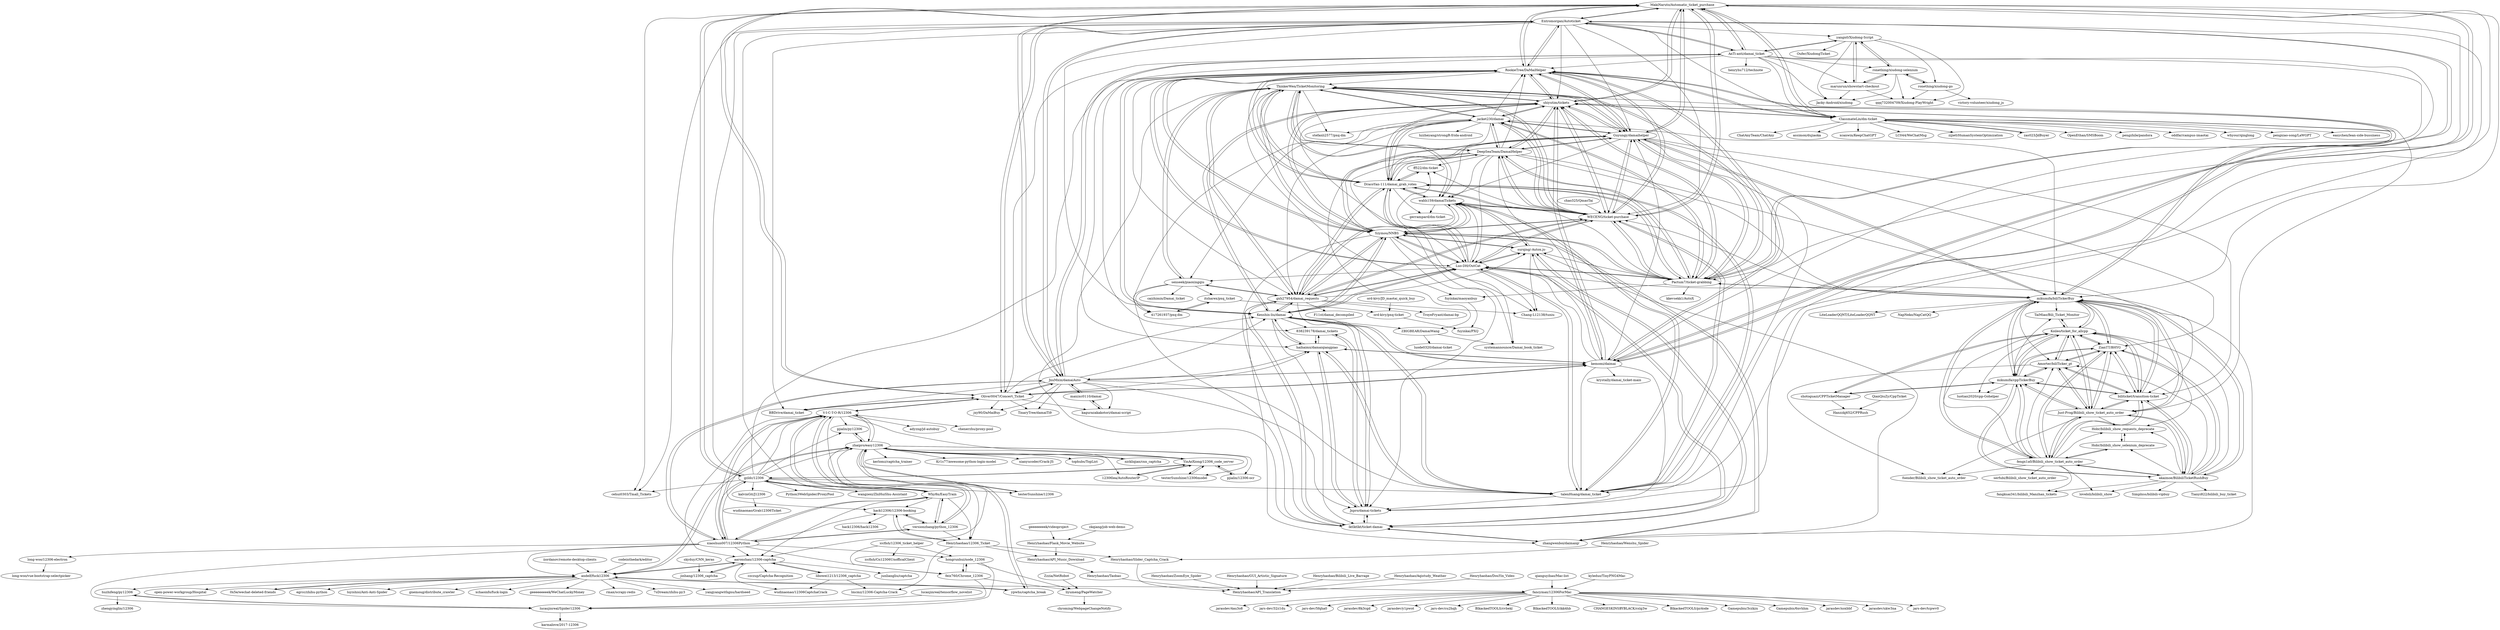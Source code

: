 digraph G {
"MakiNaruto/Automatic_ticket_purchase" -> "Entromorgan/Autoticket"
"MakiNaruto/Automatic_ticket_purchase" -> "shiyutim/tickets"
"MakiNaruto/Automatic_ticket_purchase" -> "RookieTree/DaMaiHelper"
"MakiNaruto/Automatic_ticket_purchase" -> "ClassmateLin/dm-ticket"
"MakiNaruto/Automatic_ticket_purchase" -> "Guyungy/damaihelper"
"MakiNaruto/Automatic_ticket_purchase" -> "WECENG/ticket-purchase"
"MakiNaruto/Automatic_ticket_purchase" -> "kemomi/daimai"
"MakiNaruto/Automatic_ticket_purchase" -> "Oliver0047/Concert_Ticket"
"MakiNaruto/Automatic_ticket_purchase" -> "JnuMxin/damaiAuto"
"MakiNaruto/Automatic_ticket_purchase" -> "AnTi-anti/damai_ticket"
"MakiNaruto/Automatic_ticket_purchase" -> "cehui0303/Tmall_Tickets" ["e"=1]
"MakiNaruto/Automatic_ticket_purchase" -> "Pactum7/ticket-grabbing"
"MakiNaruto/Automatic_ticket_purchase" -> "talenHuang/damai_ticket"
"MakiNaruto/Automatic_ticket_purchase" -> "gzldc/12306"
"MakiNaruto/Automatic_ticket_purchase" -> "mikumifa/biliTickerBuy"
"pjialin/py12306" -> "zhaipro/easy12306" ["e"=1]
"V-I-C-T-O-R/12306" -> "versionzhang/python_12306"
"V-I-C-T-O-R/12306" -> "xiaoshun007/12306Python"
"V-I-C-T-O-R/12306" -> "Why8n/EasyTrain"
"V-I-C-T-O-R/12306" -> "Henryhaohao/12306_Ticket"
"V-I-C-T-O-R/12306" -> "zhaipro/easy12306"
"V-I-C-T-O-R/12306" -> "aaronshan/12306-captcha"
"V-I-C-T-O-R/12306" -> "hack12306/12306-booking"
"V-I-C-T-O-R/12306" -> "Oliver0047/Concert_Ticket"
"V-I-C-T-O-R/12306" -> "YinAoXiong/12306_code_server"
"V-I-C-T-O-R/12306" -> "pjialin/py12306" ["e"=1]
"V-I-C-T-O-R/12306" -> "adyzng/jd-autobuy" ["e"=1]
"V-I-C-T-O-R/12306" -> "chenerzhu/proxy-pool" ["e"=1]
"Oliver0047/Concert_Ticket" -> "JnuMxin/damaiAuto"
"Oliver0047/Concert_Ticket" -> "Entromorgan/Autoticket"
"Oliver0047/Concert_Ticket" -> "BBDrive/damai_ticket"
"Oliver0047/Concert_Ticket" -> "kemomi/daimai"
"Oliver0047/Concert_Ticket" -> "jxy90/DaMaiBuy"
"Oliver0047/Concert_Ticket" -> "haihaimx/damaiqiangpiao"
"Oliver0047/Concert_Ticket" -> "MakiNaruto/Automatic_ticket_purchase"
"Oliver0047/Concert_Ticket" -> "kagurazakakotori/damai-script"
"Oliver0047/Concert_Ticket" -> "TinaryTree/damaiTi9"
"Oliver0047/Concert_Ticket" -> "V-I-C-T-O-R/12306"
"Oliver0047/Concert_Ticket" -> "Kenshin-liu/damai"
"zkqiang/job-web-demo" -> "Henryhaohao/Flask_Movie_Website" ["e"=1]
"Henryhaohao/Flask_Movie_Website" -> "Henryhaohao/API_Music_Download"
"nickliqian/cnn_captcha" -> "zhaipro/easy12306" ["e"=1]
"geeeeeeeek/videoproject" -> "Henryhaohao/Flask_Movie_Website" ["e"=1]
"iccfish/12306_ticket_helper" -> "iccfish/Cn12306UnofficalClient" ["e"=1]
"iccfish/12306_ticket_helper" -> "feix760/Chrome_12306"
"iccfish/12306_ticket_helper" -> "hongrunhui/node_12306"
"Henryhaohao/Wenshu_Spider" -> "Henryhaohao/Slider_Captcha_Crack" ["e"=1]
"Why8n/EasyTrain" -> "gzldc/12306"
"Why8n/EasyTrain" -> "xiaoshun007/12306Python"
"Why8n/EasyTrain" -> "V-I-C-T-O-R/12306"
"Why8n/EasyTrain" -> "versionzhang/python_12306"
"Why8n/EasyTrain" -> "hack12306/12306-booking"
"Why8n/EasyTrain" -> "aaronshan/12306-captcha"
"Why8n/EasyTrain" -> "Entromorgan/Autoticket"
"Why8n/EasyTrain" -> "zhaipro/easy12306"
"Why8n/EasyTrain" -> "Henryhaohao/12306_Ticket"
"xiaoshun007/12306Python" -> "versionzhang/python_12306"
"xiaoshun007/12306Python" -> "V-I-C-T-O-R/12306"
"xiaoshun007/12306Python" -> "feix760/Chrome_12306"
"xiaoshun007/12306Python" -> "Why8n/EasyTrain"
"xiaoshun007/12306Python" -> "hongrunhui/node_12306"
"xiaoshun007/12306Python" -> "aaronshan/12306-captcha"
"xiaoshun007/12306Python" -> "andelf/fuck12306"
"xiaoshun007/12306Python" -> "hack12306/12306-booking"
"xiaoshun007/12306Python" -> "JnuMxin/damaiAuto"
"xiaoshun007/12306Python" -> "gzldc/12306"
"xiaoshun007/12306Python" -> "lucasjinreal/Spider12306"
"xiaoshun007/12306Python" -> "long-woo/12306-electron"
"JnuMxin/damaiAuto" -> "Oliver0047/Concert_Ticket"
"JnuMxin/damaiAuto" -> "maxzxc0110/damai"
"JnuMxin/damaiAuto" -> "kagurazakakotori/damai-script"
"JnuMxin/damaiAuto" -> "TinaryTree/damaiTi9"
"JnuMxin/damaiAuto" -> "Entromorgan/Autoticket"
"JnuMxin/damaiAuto" -> "jxy90/DaMaiBuy"
"JnuMxin/damaiAuto" -> "kemomi/daimai"
"JnuMxin/damaiAuto" -> "AnTi-anti/damai_ticket"
"JnuMxin/damaiAuto" -> "BBDrive/damai_ticket"
"JnuMxin/damaiAuto" -> "haihaimx/damaiqiangpiao"
"JnuMxin/damaiAuto" -> "talenHuang/damai_ticket"
"JnuMxin/damaiAuto" -> "MakiNaruto/Automatic_ticket_purchase"
"JnuMxin/damaiAuto" -> "Jxpro/damai-tickets"
"JnuMxin/damaiAuto" -> "Kenshin-liu/damai"
"JnuMxin/damaiAuto" -> "xiaoshun007/12306Python"
"hack12306/12306-booking" -> "versionzhang/python_12306"
"hack12306/12306-booking" -> "hack12306/hack12306"
"hack12306/12306-booking" -> "Henryhaohao/12306_Ticket"
"aaronshan/12306-captcha" -> "libowei1213/12306_captcha"
"aaronshan/12306-captcha" -> "jinhang/12306_captcha"
"aaronshan/12306-captcha" -> "junliangliu/captcha" ["e"=1]
"aaronshan/12306-captcha" -> "czczup/Captcha-Recognition"
"aaronshan/12306-captcha" -> "wudinaonao/12306CaptchaCrack"
"aaronshan/12306-captcha" -> "andelf/fuck12306"
"libowei1213/12306_captcha" -> "aaronshan/12306-captcha"
"libowei1213/12306_captcha" -> "wudinaonao/12306CaptchaCrack"
"libowei1213/12306_captcha" -> "lmcmz/12306-Captcha-Crack"
"Henryhaohao/12306_Ticket" -> "Henryhaohao/API_Music_Download"
"Henryhaohao/12306_Ticket" -> "Henryhaohao/Slider_Captcha_Crack"
"Henryhaohao/12306_Ticket" -> "hack12306/12306-booking"
"Henryhaohao/12306_Ticket" -> "lmcmz/12306-Captcha-Crack"
"Zzzia/NetRobot" -> "liyumeng/PageWatcher"
"maxzxc0110/damai" -> "kagurazakakotori/damai-script"
"maxzxc0110/damai" -> "JnuMxin/damaiAuto"
"12306lea/AutoRouterIP" -> "YinAoXiong/12306_code_server"
"Henryhaohao/Taobao" -> "Henryhaohao/API_Translation"
"feix760/Chrome_12306" -> "hongrunhui/node_12306"
"feix760/Chrome_12306" -> "liyumeng/PageWatcher"
"feix760/Chrome_12306" -> "lucasjinreal/Spider12306"
"versionzhang/python_12306" -> "hack12306/12306-booking"
"versionzhang/python_12306" -> "xiaoshun007/12306Python"
"versionzhang/python_12306" -> "V-I-C-T-O-R/12306"
"versionzhang/python_12306" -> "Henryhaohao/12306_Ticket"
"versionzhang/python_12306" -> "Why8n/EasyTrain"
"huzhifeng/py12306" -> "zhengyinglin/12306"
"huzhifeng/py12306" -> "lucasjinreal/Spider12306"
"long-woo/12306-electron" -> "long-woo/vue-bootstrap-selectpicker"
"kagurazakakotori/damai-script" -> "maxzxc0110/damai"
"Henryhaohao/API_Music_Download" -> "Henryhaohao/Taobao"
"Henryhaohao/ZoomEye_Spider" -> "Henryhaohao/API_Translation"
"Henryhaohao/GUI_Artistic_Signature" -> "Henryhaohao/API_Translation"
"Henryhaohao/Slider_Captcha_Crack" -> "Henryhaohao/API_Translation"
"Henryhaohao/Bilibili_Live_Barrage" -> "Henryhaohao/API_Translation"
"Henryhaohao/Aqistudy_Weather" -> "Henryhaohao/API_Translation"
"Henryhaohao/DouYin_Video" -> "Henryhaohao/API_Translation"
"Kenshin-liu/damai" -> "talenHuang/damai_ticket"
"Kenshin-liu/damai" -> "gxh27954/damai_requests"
"Kenshin-liu/damai" -> "haihaimx/damaiqiangpiao"
"Kenshin-liu/damai" -> "Luo-DH/OutCat"
"Kenshin-liu/damai" -> "Szymou/NNBS"
"Kenshin-liu/damai" -> "ZBIGBEAR/DamaiWang"
"Kenshin-liu/damai" -> "RookieTree/DaMaiHelper"
"Kenshin-liu/damai" -> "lktlktlkt/ticket-damai"
"Kenshin-liu/damai" -> "Jxpro/damai-tickets"
"Kenshin-liu/damai" -> "838239178/damai_tickets"
"Kenshin-liu/damai" -> "shiyutim/tickets"
"Kenshin-liu/damai" -> "kemomi/daimai"
"Entromorgan/Autoticket" -> "Oliver0047/Concert_Ticket"
"Entromorgan/Autoticket" -> "MakiNaruto/Automatic_ticket_purchase"
"Entromorgan/Autoticket" -> "JnuMxin/damaiAuto"
"Entromorgan/Autoticket" -> "BBDrive/damai_ticket"
"Entromorgan/Autoticket" -> "AnTi-anti/damai_ticket"
"Entromorgan/Autoticket" -> "RookieTree/DaMaiHelper"
"Entromorgan/Autoticket" -> "kemomi/daimai"
"Entromorgan/Autoticket" -> "shiyutim/tickets"
"Entromorgan/Autoticket" -> "yangn0/Xiudong-Script"
"Entromorgan/Autoticket" -> "Kenshin-liu/damai"
"Entromorgan/Autoticket" -> "cehui0303/Tmall_Tickets" ["e"=1]
"Entromorgan/Autoticket" -> "talenHuang/damai_ticket"
"Entromorgan/Autoticket" -> "ClassmateLin/dm-ticket"
"Entromorgan/Autoticket" -> "WECENG/ticket-purchase"
"Entromorgan/Autoticket" -> "Guyungy/damaihelper"
"kalvinGit/J12306" -> "wudinaonao/Grab12306Ticket"
"testerSunshine/12306model" -> "YinAoXiong/12306_code_server"
"YinAoXiong/12306_code_server" -> "zhaipro/easy12306"
"YinAoXiong/12306_code_server" -> "pjialin/12306-ocr"
"YinAoXiong/12306_code_server" -> "testerSunshine/12306model"
"YinAoXiong/12306_code_server" -> "12306lea/AutoRouterIP"
"YinAoXiong/12306_code_server" -> "gzldc/12306"
"pjialin/12306-ocr" -> "YinAoXiong/12306_code_server"
"BBDrive/damai_ticket" -> "Oliver0047/Concert_Ticket"
"gzldc/12306" -> "Why8n/EasyTrain"
"gzldc/12306" -> "YinAoXiong/12306_code_server"
"gzldc/12306" -> "MakiNaruto/Automatic_ticket_purchase"
"gzldc/12306" -> "cehui0303/Tmall_Tickets" ["e"=1]
"gzldc/12306" -> "zhaipro/easy12306"
"gzldc/12306" -> "xiaoshun007/12306Python"
"gzldc/12306" -> "kalvinGit/J12306"
"gzldc/12306" -> "Python3WebSpider/ProxyPool" ["e"=1]
"gzldc/12306" -> "Entromorgan/Autoticket"
"gzldc/12306" -> "pjialin/py12306" ["e"=1]
"gzldc/12306" -> "testerSunshine/12306" ["e"=1]
"gzldc/12306" -> "V-I-C-T-O-R/12306"
"gzldc/12306" -> "talenHuang/damai_ticket"
"gzldc/12306" -> "wangzexi/ZhiHuiShu-Assistant" ["e"=1]
"gzldc/12306" -> "RookieTree/DaMaiHelper"
"iiordanov/remote-desktop-clients" -> "andelf/fuck12306" ["e"=1]
"zhaipro/easy12306" -> "YinAoXiong/12306_code_server"
"zhaipro/easy12306" -> "pjialin/py12306" ["e"=1]
"zhaipro/easy12306" -> "testerSunshine/12306" ["e"=1]
"zhaipro/easy12306" -> "nickliqian/cnn_captcha" ["e"=1]
"zhaipro/easy12306" -> "pjialin/12306-ocr"
"zhaipro/easy12306" -> "andelf/fuck12306"
"zhaipro/easy12306" -> "ypwhs/captcha_break" ["e"=1]
"zhaipro/easy12306" -> "kerlomz/captcha_trainer" ["e"=1]
"zhaipro/easy12306" -> "12306lea/AutoRouterIP"
"zhaipro/easy12306" -> "testerSunshine/12306model"
"zhaipro/easy12306" -> "aaronshan/12306-captcha"
"zhaipro/easy12306" -> "V-I-C-T-O-R/12306"
"zhaipro/easy12306" -> "Kr1s77/awesome-python-login-model" ["e"=1]
"zhaipro/easy12306" -> "xianyucoder/Crack-JS" ["e"=1]
"zhaipro/easy12306" -> "tophubs/TopList" ["e"=1]
"andelf/fuck12306" -> "0x5e/wechat-deleted-friends" ["e"=1]
"andelf/fuck12306" -> "aaronshan/12306-captcha"
"andelf/fuck12306" -> "ypwhs/captcha_break" ["e"=1]
"andelf/fuck12306" -> "zhaipro/easy12306"
"andelf/fuck12306" -> "egrcc/zhihu-python" ["e"=1]
"andelf/fuck12306" -> "luyishisi/Anti-Anti-Spider" ["e"=1]
"andelf/fuck12306" -> "gnemoug/distribute_crawler" ["e"=1]
"andelf/fuck12306" -> "xchaoinfo/fuck-login" ["e"=1]
"andelf/fuck12306" -> "geeeeeeeeek/WeChatLuckyMoney" ["e"=1]
"andelf/fuck12306" -> "huzhifeng/py12306"
"andelf/fuck12306" -> "rmax/scrapy-redis" ["e"=1]
"andelf/fuck12306" -> "7sDream/zhihu-py3" ["e"=1]
"andelf/fuck12306" -> "fancymax/12306ForMac"
"andelf/fuck12306" -> "yangyangwithgnu/hardseed" ["e"=1]
"andelf/fuck12306" -> "open-power-workgroup/Hospital" ["e"=1]
"AnTi-anti/damai_ticket" -> "marunrun/showstart-checkout"
"AnTi-anti/damai_ticket" -> "yangn0/Xiudong-Script"
"AnTi-anti/damai_ticket" -> "Entromorgan/Autoticket"
"AnTi-anti/damai_ticket" -> "Jxpro/damai-tickets"
"AnTi-anti/damai_ticket" -> "JnuMxin/damaiAuto"
"AnTi-anti/damai_ticket" -> "MakiNaruto/Automatic_ticket_purchase"
"AnTi-anti/damai_ticket" -> "ronething/xiudong-selenium"
"AnTi-anti/damai_ticket" -> "Oliver0047/Concert_Ticket"
"AnTi-anti/damai_ticket" -> "kemomi/daimai"
"AnTi-anti/damai_ticket" -> "ClassmateLin/dm-ticket"
"AnTi-anti/damai_ticket" -> "henryhu712/technote" ["e"=1]
"AnTi-anti/damai_ticket" -> "838239178/damai_tickets"
"AnTi-anti/damai_ticket" -> "Jacky-Android/xiudong"
"AnTi-anti/damai_ticket" -> "RookieTree/DaMaiHelper"
"yangn0/Xiudong-Script" -> "ronething/xiudong-selenium"
"yangn0/Xiudong-Script" -> "marunrun/showstart-checkout"
"yangn0/Xiudong-Script" -> "AnTi-anti/damai_ticket"
"yangn0/Xiudong-Script" -> "Jacky-Android/xiudong"
"yangn0/Xiudong-Script" -> "ronething/xiudong-go"
"yangn0/Xiudong-Script" -> "qqq732004709/Xiudong-PlayWright"
"yangn0/Xiudong-Script" -> "Oufer/XiudongTicket"
"talenHuang/damai_ticket" -> "Kenshin-liu/damai"
"talenHuang/damai_ticket" -> "haihaimx/damaiqiangpiao"
"talenHuang/damai_ticket" -> "wahh159/damaiTickets"
"talenHuang/damai_ticket" -> "Luo-DH/OutCat"
"talenHuang/damai_ticket" -> "WECENG/ticket-purchase"
"talenHuang/damai_ticket" -> "DracoYan-111/damai_grab_votes"
"talenHuang/damai_ticket" -> "Jxpro/damai-tickets"
"marunrun/showstart-checkout" -> "ronething/xiudong-selenium"
"marunrun/showstart-checkout" -> "yangn0/Xiudong-Script"
"marunrun/showstart-checkout" -> "Jacky-Android/xiudong"
"marunrun/showstart-checkout" -> "qqq732004709/Xiudong-PlayWright"
"0x5e/wechat-deleted-friends" -> "andelf/fuck12306" ["e"=1]
"codeinthedark/editor" -> "andelf/fuck12306" ["e"=1]
"jinhang/12306_captcha" -> "aaronshan/12306-captcha"
"ronething/xiudong-selenium" -> "ronething/xiudong-go"
"ronething/xiudong-selenium" -> "yangn0/Xiudong-Script"
"ronething/xiudong-selenium" -> "marunrun/showstart-checkout"
"ronething/xiudong-selenium" -> "qqq732004709/Xiudong-PlayWright"
"ronething/xiudong-selenium" -> "Jacky-Android/xiudong"
"zas023/JdBuyer" -> "ClassmateLin/dm-ticket" ["e"=1]
"fancymax/12306ForMac" -> "jarasdev/xoxbbf"
"fancymax/12306ForMac" -> "jarasdev/ukw3na"
"fancymax/12306ForMac" -> "jars-dev/tcpwv0"
"fancymax/12306ForMac" -> "jarasdev/4au3o8"
"fancymax/12306ForMac" -> "jars-dev/32z1du"
"fancymax/12306ForMac" -> "jars-dev/5fqha0"
"fancymax/12306ForMac" -> "jarasdev/8k3cgd"
"fancymax/12306ForMac" -> "jarasdev/y1pwot"
"fancymax/12306ForMac" -> "jars-dev/cu2hqh"
"fancymax/12306ForMac" -> "BlkackedTOOLS/cvbekl"
"fancymax/12306ForMac" -> "BlkackedTOOLS/ikk4hb"
"fancymax/12306ForMac" -> "CHANGESKINSBYBLACK/cslg3w"
"fancymax/12306ForMac" -> "BlkackedTOOLS/pz4ode"
"fancymax/12306ForMac" -> "Gamepubis/3czkzx"
"fancymax/12306ForMac" -> "Gamepubis/6nvhhm"
"liyumeng/PageWatcher" -> "chroming/WebpageChangeNotify" ["e"=1]
"Jxpro/damai-tickets" -> "haihaimx/damaiqiangpiao"
"Jxpro/damai-tickets" -> "lktlktlkt/ticket-damai"
"Jxpro/damai-tickets" -> "838239178/damai_tickets"
"ronething/xiudong-go" -> "ronething/xiudong-selenium"
"ronething/xiudong-go" -> "qqq732004709/Xiudong-PlayWright"
"ronething/xiudong-go" -> "victory-volunteer/xiudong_js"
"ClassmateLin/dm-ticket" -> "shiyutim/tickets"
"ClassmateLin/dm-ticket" -> "MakiNaruto/Automatic_ticket_purchase"
"ClassmateLin/dm-ticket" -> "RookieTree/DaMaiHelper"
"ClassmateLin/dm-ticket" -> "OpenEthan/SMSBoom" ["e"=1]
"ClassmateLin/dm-ticket" -> "zas023/JdBuyer" ["e"=1]
"ClassmateLin/dm-ticket" -> "pengzhile/pandora" ["e"=1]
"ClassmateLin/dm-ticket" -> "oddfar/campus-imaotai" ["e"=1]
"ClassmateLin/dm-ticket" -> "whyour/qinglong" ["e"=1]
"ClassmateLin/dm-ticket" -> "pengxiao-song/LaWGPT" ["e"=1]
"ClassmateLin/dm-ticket" -> "easychen/lean-side-bussiness" ["e"=1]
"ClassmateLin/dm-ticket" -> "ChatAnyTeam/ChatAny" ["e"=1]
"ClassmateLin/dm-ticket" -> "assimon/dujiaoka" ["e"=1]
"ClassmateLin/dm-ticket" -> "xcanwin/KeepChatGPT" ["e"=1]
"ClassmateLin/dm-ticket" -> "LC044/WeChatMsg" ["e"=1]
"ClassmateLin/dm-ticket" -> "zijie0/HumanSystemOptimization" ["e"=1]
"mikumifa/biliTickerBuy" -> "ZianTT/BHYG"
"mikumifa/biliTickerBuy" -> "mikumifa/cppTickerBuy"
"mikumifa/biliTickerBuy" -> "biliticket/transition-ticket"
"mikumifa/biliTickerBuy" -> "akaimoe/BilibiliTicketRushBuy"
"mikumifa/biliTickerBuy" -> "Koileo/ticket_for_allcpp"
"mikumifa/biliTickerBuy" -> "fengx1a0/Bilibili_show_ticket_auto_order"
"mikumifa/biliTickerBuy" -> "Just-Prog/Bilibili_show_ticket_auto_order"
"mikumifa/biliTickerBuy" -> "Amorter/biliTicker_gt"
"mikumifa/biliTickerBuy" -> "Guyungy/damaihelper"
"mikumifa/biliTickerBuy" -> "Pactum7/ticket-grabbing"
"mikumifa/biliTickerBuy" -> "shiyutim/tickets"
"mikumifa/biliTickerBuy" -> "WECENG/ticket-purchase"
"mikumifa/biliTickerBuy" -> "LiteLoaderQQNT/LiteLoaderQQNT" ["e"=1]
"mikumifa/biliTickerBuy" -> "TaiMiao/Bili_Ticket_Monitor"
"mikumifa/biliTickerBuy" -> "NapNeko/NapCatQQ" ["e"=1]
"shiyutim/tickets" -> "RookieTree/DaMaiHelper"
"shiyutim/tickets" -> "Guyungy/damaihelper"
"shiyutim/tickets" -> "MakiNaruto/Automatic_ticket_purchase"
"shiyutim/tickets" -> "Pactum7/ticket-grabbing"
"shiyutim/tickets" -> "ClassmateLin/dm-ticket"
"shiyutim/tickets" -> "WECENG/ticket-purchase"
"shiyutim/tickets" -> "DeepSeaTeam/DamaiHelper"
"shiyutim/tickets" -> "ThinkerWen/TicketMonitoring"
"shiyutim/tickets" -> "kemomi/daimai"
"shiyutim/tickets" -> "jacket230/damai"
"shiyutim/tickets" -> "Kenshin-liu/damai"
"shiyutim/tickets" -> "DracoYan-111/damai_grab_votes"
"shiyutim/tickets" -> "Szymou/NNBS"
"shiyutim/tickets" -> "mikumifa/biliTickerBuy"
"shiyutim/tickets" -> "Luo-DH/OutCat"
"Guyungy/damaihelper" -> "DeepSeaTeam/DamaiHelper"
"Guyungy/damaihelper" -> "Pactum7/ticket-grabbing"
"Guyungy/damaihelper" -> "WECENG/ticket-purchase"
"Guyungy/damaihelper" -> "shiyutim/tickets"
"Guyungy/damaihelper" -> "DracoYan-111/damai_grab_votes"
"Guyungy/damaihelper" -> "jacket230/damai"
"Guyungy/damaihelper" -> "ThinkerWen/TicketMonitoring"
"Guyungy/damaihelper" -> "RookieTree/DaMaiHelper"
"Guyungy/damaihelper" -> "mikumifa/biliTickerBuy"
"Guyungy/damaihelper" -> "MakiNaruto/Automatic_ticket_purchase"
"Guyungy/damaihelper" -> "wahh159/damaiTickets"
"Guyungy/damaihelper" -> "ZianTT/BHYG"
"Guyungy/damaihelper" -> "talenHuang/damai_ticket"
"Guyungy/damaihelper" -> "Szymou/NNBS"
"Guyungy/damaihelper" -> "biliticket/transition-ticket"
"kyleduo/TinyPNG4Mac" -> "fancymax/12306ForMac" ["e"=1]
"lktlktlkt/ticket-damai" -> "gxh27954/damai_requests"
"lktlktlkt/ticket-damai" -> "zhangwenboi/daimaiqr"
"lktlktlkt/ticket-damai" -> "surqing/-Autox.js-"
"lktlktlkt/ticket-damai" -> "Luo-DH/OutCat"
"lktlktlkt/ticket-damai" -> "Jxpro/damai-tickets"
"Luo-DH/OutCat" -> "Szymou/NNBS"
"Luo-DH/OutCat" -> "gxh27954/damai_requests"
"Luo-DH/OutCat" -> "lktlktlkt/ticket-damai"
"Luo-DH/OutCat" -> "RookieTree/DaMaiHelper"
"Luo-DH/OutCat" -> "Kenshin-liu/damai"
"Luo-DH/OutCat" -> "talenHuang/damai_ticket"
"Luo-DH/OutCat" -> "surqing/-Autox.js-"
"Luo-DH/OutCat" -> "DracoYan-111/damai_grab_votes"
"Luo-DH/OutCat" -> "Chang-L12138/tuniu"
"Luo-DH/OutCat" -> "senseek/piaoxingqiu"
"Luo-DH/OutCat" -> "ff522/dm-ticket"
"Luo-DH/OutCat" -> "Pactum7/ticket-grabbing"
"Luo-DH/OutCat" -> "zhangwenboi/daimaiqr"
"Luo-DH/OutCat" -> "wahh159/damaiTickets"
"Luo-DH/OutCat" -> "WECENG/ticket-purchase"
"fengx1a0/Bilibili_show_ticket_auto_order" -> "Just-Prog/Bilibili_show_ticket_auto_order"
"fengx1a0/Bilibili_show_ticket_auto_order" -> "ZianTT/BHYG"
"fengx1a0/Bilibili_show_ticket_auto_order" -> "biliticket/transition-ticket"
"fengx1a0/Bilibili_show_ticket_auto_order" -> "akaimoe/BilibiliTicketRushBuy"
"fengx1a0/Bilibili_show_ticket_auto_order" -> "Hobr/bilibili_show_selenium_deprecate"
"fengx1a0/Bilibili_show_ticket_auto_order" -> "mikumifa/biliTickerBuy"
"fengx1a0/Bilibili_show_ticket_auto_order" -> "mikumifa/cppTickerBuy"
"fengx1a0/Bilibili_show_ticket_auto_order" -> "Hobr/bilibili_show_requests_deprecate"
"fengx1a0/Bilibili_show_ticket_auto_order" -> "Amorter/biliTicker_gt"
"fengx1a0/Bilibili_show_ticket_auto_order" -> "fangkuai341/bilibili_Manzhan_tickets"
"fengx1a0/Bilibili_show_ticket_auto_order" -> "Koileo/ticket_for_allcpp"
"fengx1a0/Bilibili_show_ticket_auto_order" -> "fsender/Bilibili_show_ticket_auto_order"
"fengx1a0/Bilibili_show_ticket_auto_order" -> "lovebili/bilibili_show"
"fengx1a0/Bilibili_show_ticket_auto_order" -> "serfubi/Bilibili_show_ticket_auto_order"
"ZianTT/BHYG" -> "mikumifa/biliTickerBuy"
"ZianTT/BHYG" -> "biliticket/transition-ticket"
"ZianTT/BHYG" -> "fengx1a0/Bilibili_show_ticket_auto_order"
"ZianTT/BHYG" -> "Just-Prog/Bilibili_show_ticket_auto_order"
"ZianTT/BHYG" -> "mikumifa/cppTickerBuy"
"ZianTT/BHYG" -> "Amorter/biliTicker_gt"
"ZianTT/BHYG" -> "akaimoe/BilibiliTicketRushBuy"
"ZianTT/BHYG" -> "Koileo/ticket_for_allcpp"
"Szymou/NNBS" -> "Luo-DH/OutCat"
"Szymou/NNBS" -> "gxh27954/damai_requests"
"Szymou/NNBS" -> "surqing/-Autox.js-"
"Szymou/NNBS" -> "zhangwenboi/daimaiqr"
"Szymou/NNBS" -> "Chang-L12138/tuniu"
"Szymou/NNBS" -> "lktlktlkt/ticket-damai"
"Szymou/NNBS" -> "ThinkerWen/TicketMonitoring"
"Szymou/NNBS" -> "Kenshin-liu/damai"
"Szymou/NNBS" -> "WECENG/ticket-purchase"
"Szymou/NNBS" -> "wahh159/damaiTickets"
"Szymou/NNBS" -> "Pactum7/ticket-grabbing"
"Szymou/NNBS" -> "RookieTree/DaMaiHelper"
"Szymou/NNBS" -> "Jxpro/damai-tickets"
"Szymou/NNBS" -> "Guyungy/damaihelper"
"Szymou/NNBS" -> "shiyutim/tickets"
"RookieTree/DaMaiHelper" -> "shiyutim/tickets"
"RookieTree/DaMaiHelper" -> "MakiNaruto/Automatic_ticket_purchase"
"RookieTree/DaMaiHelper" -> "WECENG/ticket-purchase"
"RookieTree/DaMaiHelper" -> "Luo-DH/OutCat"
"RookieTree/DaMaiHelper" -> "Guyungy/damaihelper"
"RookieTree/DaMaiHelper" -> "ClassmateLin/dm-ticket"
"RookieTree/DaMaiHelper" -> "Pactum7/ticket-grabbing"
"RookieTree/DaMaiHelper" -> "kemomi/daimai"
"RookieTree/DaMaiHelper" -> "Kenshin-liu/damai"
"RookieTree/DaMaiHelper" -> "Entromorgan/Autoticket"
"RookieTree/DaMaiHelper" -> "Szymou/NNBS"
"RookieTree/DaMaiHelper" -> "haihaimx/damaiqiangpiao"
"RookieTree/DaMaiHelper" -> "gxh27954/damai_requests"
"RookieTree/DaMaiHelper" -> "DracoYan-111/damai_grab_votes"
"RookieTree/DaMaiHelper" -> "ThinkerWen/TicketMonitoring"
"kemomi/daimai" -> "haihaimx/damaiqiangpiao"
"kemomi/daimai" -> "RookieTree/DaMaiHelper"
"kemomi/daimai" -> "Oliver0047/Concert_Ticket"
"kemomi/daimai" -> "Jxpro/damai-tickets"
"kemomi/daimai" -> "shiyutim/tickets"
"kemomi/daimai" -> "MakiNaruto/Automatic_ticket_purchase"
"kemomi/daimai" -> "talenHuang/damai_ticket"
"kemomi/daimai" -> "JnuMxin/damaiAuto"
"kemomi/daimai" -> "Kenshin-liu/damai"
"kemomi/daimai" -> "Entromorgan/Autoticket"
"kemomi/daimai" -> "krystally/damai_ticket-main"
"kemomi/daimai" -> "Guyungy/damaihelper"
"kemomi/daimai" -> "surqing/-Autox.js-"
"kemomi/daimai" -> "Luo-DH/OutCat"
"kemomi/daimai" -> "DeepSeaTeam/DamaiHelper"
"gxh27954/damai_requests" -> "lktlktlkt/ticket-damai"
"gxh27954/damai_requests" -> "Szymou/NNBS"
"gxh27954/damai_requests" -> "Luo-DH/OutCat"
"gxh27954/damai_requests" -> "Kenshin-liu/damai"
"gxh27954/damai_requests" -> "wahh159/damaiTickets"
"gxh27954/damai_requests" -> "Chang-L12138/tuniu"
"gxh27954/damai_requests" -> "WECENG/ticket-purchase"
"gxh27954/damai_requests" -> "F11st/damai_decompiled"
"gxh27954/damai_requests" -> "senseek/piaoxingqiu"
"gxh27954/damai_requests" -> "zhangwenboi/daimaiqr"
"gxh27954/damai_requests" -> "ThinkerWen/TicketMonitoring"
"gxh27954/damai_requests" -> "Jxpro/damai-tickets"
"gxh27954/damai_requests" -> "DracoYan-111/damai_grab_votes"
"gxh27954/damai_requests" -> "TroyeFryant/damai-bp"
"gxh27954/damai_requests" -> "surqing/-Autox.js-"
"surqing/-Autox.js-" -> "Szymou/NNBS"
"surqing/-Autox.js-" -> "lktlktlkt/ticket-damai"
"surqing/-Autox.js-" -> "zhangwenboi/daimaiqr"
"surqing/-Autox.js-" -> "Luo-DH/OutCat"
"surqing/-Autox.js-" -> "wahh159/damaiTickets"
"surqing/-Autox.js-" -> "Chang-L12138/tuniu"
"838239178/damai_tickets" -> "Jxpro/damai-tickets"
"838239178/damai_tickets" -> "haihaimx/damaiqiangpiao"
"ff522/dm-ticket" -> "DracoYan-111/damai_grab_votes"
"Hobr/bilibili_show_selenium_deprecate" -> "Hobr/bilibili_show_requests_deprecate"
"Hobr/bilibili_show_selenium_deprecate" -> "fengx1a0/Bilibili_show_ticket_auto_order"
"zhangwenboi/daimaiqr" -> "Szymou/NNBS"
"zhangwenboi/daimaiqr" -> "lktlktlkt/ticket-damai"
"chao325/QmaoTai" -> "WECENG/ticket-purchase" ["e"=1]
"akaimoe/BilibiliTicketRushBuy" -> "ZianTT/BHYG"
"akaimoe/BilibiliTicketRushBuy" -> "mikumifa/biliTickerBuy"
"akaimoe/BilibiliTicketRushBuy" -> "fengx1a0/Bilibili_show_ticket_auto_order"
"akaimoe/BilibiliTicketRushBuy" -> "Hobr/bilibili_show_requests_deprecate"
"akaimoe/BilibiliTicketRushBuy" -> "mikumifa/cppTickerBuy"
"akaimoe/BilibiliTicketRushBuy" -> "Koileo/ticket_for_allcpp"
"akaimoe/BilibiliTicketRushBuy" -> "biliticket/transition-ticket"
"akaimoe/BilibiliTicketRushBuy" -> "Just-Prog/Bilibili_show_ticket_auto_order"
"akaimoe/BilibiliTicketRushBuy" -> "Hobr/bilibili_show_selenium_deprecate"
"akaimoe/BilibiliTicketRushBuy" -> "Amorter/biliTicker_gt"
"akaimoe/BilibiliTicketRushBuy" -> "Simplxss/bilibili-vipbuy"
"akaimoe/BilibiliTicketRushBuy" -> "lovebili/bilibili_show"
"akaimoe/BilibiliTicketRushBuy" -> "Tianyi822/bilibili_buy_ticket"
"akaimoe/BilibiliTicketRushBuy" -> "fangkuai341/bilibili_Manzhan_tickets"
"haihaimx/damaiqiangpiao" -> "kemomi/daimai"
"haihaimx/damaiqiangpiao" -> "Jxpro/damai-tickets"
"haihaimx/damaiqiangpiao" -> "talenHuang/damai_ticket"
"haihaimx/damaiqiangpiao" -> "Kenshin-liu/damai"
"haihaimx/damaiqiangpiao" -> "838239178/damai_tickets"
"skyduy/CNN_keras" -> "jinhang/12306_captcha" ["e"=1]
"senseek/piaoxingqiu" -> "itsharex/pxq_ticket"
"senseek/piaoxingqiu" -> "ThinkerWen/TicketMonitoring"
"senseek/piaoxingqiu" -> "417261937/pxq-dm"
"senseek/piaoxingqiu" -> "caizhimin/Damai_ticket"
"senseek/piaoxingqiu" -> "lktlktlkt/ticket-damai"
"senseek/piaoxingqiu" -> "gxh27954/damai_requests"
"Hobr/bilibili_show_requests_deprecate" -> "Hobr/bilibili_show_selenium_deprecate"
"qianguyihao/Mac-list" -> "fancymax/12306ForMac" ["e"=1]
"DracoYan-111/damai_grab_votes" -> "WECENG/ticket-purchase"
"DracoYan-111/damai_grab_votes" -> "DeepSeaTeam/DamaiHelper"
"DracoYan-111/damai_grab_votes" -> "wahh159/damaiTickets"
"DracoYan-111/damai_grab_votes" -> "Pactum7/ticket-grabbing"
"DracoYan-111/damai_grab_votes" -> "Guyungy/damaihelper"
"DracoYan-111/damai_grab_votes" -> "gerrampard/dm-ticket"
"DracoYan-111/damai_grab_votes" -> "jacket230/damai"
"DracoYan-111/damai_grab_votes" -> "Luo-DH/OutCat"
"DracoYan-111/damai_grab_votes" -> "ThinkerWen/TicketMonitoring"
"DracoYan-111/damai_grab_votes" -> "ff522/dm-ticket"
"DracoYan-111/damai_grab_votes" -> "gxh27954/damai_requests"
"DracoYan-111/damai_grab_votes" -> "talenHuang/damai_ticket"
"DracoYan-111/damai_grab_votes" -> "systemannounce/Damai_book_ticket"
"DracoYan-111/damai_grab_votes" -> "shiyutim/tickets"
"DracoYan-111/damai_grab_votes" -> "RookieTree/DaMaiHelper"
"ThinkerWen/TicketMonitoring" -> "Pactum7/ticket-grabbing"
"ThinkerWen/TicketMonitoring" -> "senseek/piaoxingqiu"
"ThinkerWen/TicketMonitoring" -> "DeepSeaTeam/DamaiHelper"
"ThinkerWen/TicketMonitoring" -> "Guyungy/damaihelper"
"ThinkerWen/TicketMonitoring" -> "wahh159/damaiTickets"
"ThinkerWen/TicketMonitoring" -> "jacket230/damai"
"ThinkerWen/TicketMonitoring" -> "WECENG/ticket-purchase"
"ThinkerWen/TicketMonitoring" -> "Szymou/NNBS"
"ThinkerWen/TicketMonitoring" -> "stefanli2577/pxq-dm"
"ThinkerWen/TicketMonitoring" -> "DracoYan-111/damai_grab_votes"
"ThinkerWen/TicketMonitoring" -> "gxh27954/damai_requests"
"ThinkerWen/TicketMonitoring" -> "shiyutim/tickets"
"ThinkerWen/TicketMonitoring" -> "lktlktlkt/ticket-damai"
"ThinkerWen/TicketMonitoring" -> "Just-Prog/Bilibili_show_ticket_auto_order"
"ThinkerWen/TicketMonitoring" -> "fuyinkai/maoyanbuy"
"jacket230/damai" -> "Pactum7/ticket-grabbing"
"jacket230/damai" -> "Guyungy/damaihelper"
"jacket230/damai" -> "DracoYan-111/damai_grab_votes"
"jacket230/damai" -> "ThinkerWen/TicketMonitoring"
"jacket230/damai" -> "DeepSeaTeam/DamaiHelper"
"jacket230/damai" -> "WECENG/ticket-purchase"
"jacket230/damai" -> "shiyutim/tickets"
"jacket230/damai" -> "stefanli2577/pxq-dm"
"jacket230/damai" -> "wahh159/damaiTickets"
"jacket230/damai" -> "RookieTree/DaMaiHelper"
"jacket230/damai" -> "gxh27954/damai_requests"
"jacket230/damai" -> "senseek/piaoxingqiu"
"jacket230/damai" -> "mikumifa/biliTickerBuy"
"jacket230/damai" -> "hzzheyang/strongR-frida-android" ["e"=1]
"jacket230/damai" -> "417261937/pxq-dm"
"wahh159/damaiTickets" -> "WECENG/ticket-purchase"
"wahh159/damaiTickets" -> "DracoYan-111/damai_grab_votes"
"wahh159/damaiTickets" -> "gxh27954/damai_requests"
"wahh159/damaiTickets" -> "ThinkerWen/TicketMonitoring"
"wahh159/damaiTickets" -> "talenHuang/damai_ticket"
"wahh159/damaiTickets" -> "gerrampard/dm-ticket"
"wahh159/damaiTickets" -> "surqing/-Autox.js-"
"wahh159/damaiTickets" -> "Szymou/NNBS"
"Pactum7/ticket-grabbing" -> "ThinkerWen/TicketMonitoring"
"Pactum7/ticket-grabbing" -> "Guyungy/damaihelper"
"Pactum7/ticket-grabbing" -> "jacket230/damai"
"Pactum7/ticket-grabbing" -> "DeepSeaTeam/DamaiHelper"
"Pactum7/ticket-grabbing" -> "DracoYan-111/damai_grab_votes"
"Pactum7/ticket-grabbing" -> "shiyutim/tickets"
"Pactum7/ticket-grabbing" -> "WECENG/ticket-purchase"
"Pactum7/ticket-grabbing" -> "RookieTree/DaMaiHelper"
"Pactum7/ticket-grabbing" -> "surqing/-Autox.js-"
"Pactum7/ticket-grabbing" -> "Szymou/NNBS"
"Pactum7/ticket-grabbing" -> "mikumifa/biliTickerBuy"
"Pactum7/ticket-grabbing" -> "Luo-DH/OutCat"
"Pactum7/ticket-grabbing" -> "fuyinkai/maoyanbuy"
"Pactum7/ticket-grabbing" -> "wahh159/damaiTickets"
"Pactum7/ticket-grabbing" -> "kkevsekk1/AutoX" ["e"=1]
"lucasjinreal/Spider12306" -> "huzhifeng/py12306"
"lucasjinreal/Spider12306" -> "karmalove/2017-12306"
"WECENG/ticket-purchase" -> "DracoYan-111/damai_grab_votes"
"WECENG/ticket-purchase" -> "wahh159/damaiTickets"
"WECENG/ticket-purchase" -> "Guyungy/damaihelper"
"WECENG/ticket-purchase" -> "DeepSeaTeam/DamaiHelper"
"WECENG/ticket-purchase" -> "Pactum7/ticket-grabbing"
"WECENG/ticket-purchase" -> "shiyutim/tickets"
"WECENG/ticket-purchase" -> "RookieTree/DaMaiHelper"
"WECENG/ticket-purchase" -> "ThinkerWen/TicketMonitoring"
"WECENG/ticket-purchase" -> "gxh27954/damai_requests"
"WECENG/ticket-purchase" -> "talenHuang/damai_ticket"
"WECENG/ticket-purchase" -> "Szymou/NNBS"
"WECENG/ticket-purchase" -> "jacket230/damai"
"WECENG/ticket-purchase" -> "MakiNaruto/Automatic_ticket_purchase"
"WECENG/ticket-purchase" -> "Luo-DH/OutCat"
"WECENG/ticket-purchase" -> "ff522/dm-ticket"
"DeepSeaTeam/DamaiHelper" -> "Guyungy/damaihelper"
"DeepSeaTeam/DamaiHelper" -> "DracoYan-111/damai_grab_votes"
"DeepSeaTeam/DamaiHelper" -> "WECENG/ticket-purchase"
"DeepSeaTeam/DamaiHelper" -> "Pactum7/ticket-grabbing"
"DeepSeaTeam/DamaiHelper" -> "ThinkerWen/TicketMonitoring"
"DeepSeaTeam/DamaiHelper" -> "shiyutim/tickets"
"DeepSeaTeam/DamaiHelper" -> "systemannounce/Damai_book_ticket"
"DeepSeaTeam/DamaiHelper" -> "jacket230/damai"
"DeepSeaTeam/DamaiHelper" -> "ff522/dm-ticket"
"DeepSeaTeam/DamaiHelper" -> "wahh159/damaiTickets"
"DeepSeaTeam/DamaiHelper" -> "ZBIGBEAR/DamaiWang"
"DeepSeaTeam/DamaiHelper" -> "RookieTree/DaMaiHelper"
"DeepSeaTeam/DamaiHelper" -> "Luo-DH/OutCat"
"DeepSeaTeam/DamaiHelper" -> "mikumifa/biliTickerBuy"
"DeepSeaTeam/DamaiHelper" -> "biliticket/transition-ticket"
"hongrunhui/node_12306" -> "feix760/Chrome_12306"
"hongrunhui/node_12306" -> "liyumeng/PageWatcher"
"hongrunhui/node_12306" -> "lucasjinreal/Spider12306"
"Just-Prog/Bilibili_show_ticket_auto_order" -> "fengx1a0/Bilibili_show_ticket_auto_order"
"Just-Prog/Bilibili_show_ticket_auto_order" -> "biliticket/transition-ticket"
"Just-Prog/Bilibili_show_ticket_auto_order" -> "ZianTT/BHYG"
"Just-Prog/Bilibili_show_ticket_auto_order" -> "Amorter/biliTicker_gt"
"Just-Prog/Bilibili_show_ticket_auto_order" -> "Koileo/ticket_for_allcpp"
"Just-Prog/Bilibili_show_ticket_auto_order" -> "fsender/Bilibili_show_ticket_auto_order"
"Just-Prog/Bilibili_show_ticket_auto_order" -> "mikumifa/cppTickerBuy"
"Just-Prog/Bilibili_show_ticket_auto_order" -> "mikumifa/biliTickerBuy"
"Just-Prog/Bilibili_show_ticket_auto_order" -> "Hobr/bilibili_show_requests_deprecate"
"Just-Prog/Bilibili_show_ticket_auto_order" -> "akaimoe/BilibiliTicketRushBuy"
"417261937/pxq-dm" -> "itsharex/pxq_ticket"
"itsharex/pxq_ticket" -> "ord-kivy/pxq-ticket"
"itsharex/pxq_ticket" -> "417261937/pxq-dm"
"ypwhs/captcha_break" -> "andelf/fuck12306" ["e"=1]
"ypwhs/captcha_break" -> "zhaipro/easy12306" ["e"=1]
"biliticket/transition-ticket" -> "ZianTT/BHYG"
"biliticket/transition-ticket" -> "Just-Prog/Bilibili_show_ticket_auto_order"
"biliticket/transition-ticket" -> "mikumifa/biliTickerBuy"
"biliticket/transition-ticket" -> "Amorter/biliTicker_gt"
"biliticket/transition-ticket" -> "mikumifa/cppTickerBuy"
"biliticket/transition-ticket" -> "Koileo/ticket_for_allcpp"
"biliticket/transition-ticket" -> "fengx1a0/Bilibili_show_ticket_auto_order"
"biliticket/transition-ticket" -> "akaimoe/BilibiliTicketRushBuy"
"Amorter/biliTicker_gt" -> "Koileo/ticket_for_allcpp"
"Amorter/biliTicker_gt" -> "biliticket/transition-ticket"
"Amorter/biliTicker_gt" -> "mikumifa/cppTickerBuy"
"Amorter/biliTicker_gt" -> "Just-Prog/Bilibili_show_ticket_auto_order"
"Amorter/biliTicker_gt" -> "ZianTT/BHYG"
"Amorter/biliTicker_gt" -> "fsender/Bilibili_show_ticket_auto_order"
"ord-kivy/pxq-ticket" -> "fuyinkai/PXQ"
"ord-kivy/JD_maotai_quick_buy" -> "ord-kivy/pxq-ticket" ["e"=1]
"mikumifa/cppTickerBuy" -> "Koileo/ticket_for_allcpp"
"mikumifa/cppTickerBuy" -> "mikumifa/biliTickerBuy"
"mikumifa/cppTickerBuy" -> "biliticket/transition-ticket"
"mikumifa/cppTickerBuy" -> "Amorter/biliTicker_gt"
"mikumifa/cppTickerBuy" -> "ZianTT/BHYG"
"mikumifa/cppTickerBuy" -> "shotoguazi/CPPTicketManager"
"mikumifa/cppTickerBuy" -> "Just-Prog/Bilibili_show_ticket_auto_order"
"mikumifa/cppTickerBuy" -> "fengx1a0/Bilibili_show_ticket_auto_order"
"mikumifa/cppTickerBuy" -> "TaiMiao/Bili_Ticket_Monitor"
"mikumifa/cppTickerBuy" -> "akaimoe/BilibiliTicketRushBuy"
"mikumifa/cppTickerBuy" -> "luotian2020/cpp-Gohelper"
"Koileo/ticket_for_allcpp" -> "mikumifa/cppTickerBuy"
"Koileo/ticket_for_allcpp" -> "Amorter/biliTicker_gt"
"Koileo/ticket_for_allcpp" -> "TaiMiao/Bili_Ticket_Monitor"
"Koileo/ticket_for_allcpp" -> "biliticket/transition-ticket"
"Koileo/ticket_for_allcpp" -> "shotoguazi/CPPTicketManager"
"Koileo/ticket_for_allcpp" -> "luotian2020/cpp-Gohelper"
"Koileo/ticket_for_allcpp" -> "Just-Prog/Bilibili_show_ticket_auto_order"
"Koileo/ticket_for_allcpp" -> "Hobr/bilibili_show_requests_deprecate"
"Koileo/ticket_for_allcpp" -> "ZianTT/BHYG"
"Koileo/ticket_for_allcpp" -> "mikumifa/biliTickerBuy"
"shotoguazi/CPPTicketManager" -> "Hanzzkj652/CPPRush"
"shotoguazi/CPPTicketManager" -> "Koileo/ticket_for_allcpp"
"shotoguazi/CPPTicketManager" -> "mikumifa/cppTickerBuy"
"ZBIGBEAR/DamaiWang" -> "luode0320/damai-ticket"
"ZBIGBEAR/DamaiWang" -> "systemannounce/Damai_book_ticket"
"TaiMiao/Bili_Ticket_Monitor" -> "Koileo/ticket_for_allcpp"
"lucasjinreal/tensorflow_novelist" -> "lucasjinreal/Spider12306" ["e"=1]
"fuyinkai/maoyanbuy" -> "fuyinkai/PXQ"
"testerSunshine/12306" -> "zhaipro/easy12306" ["e"=1]
"QianQiuZy/CppTicket" -> "Hanzzkj652/CPPRush"
"MakiNaruto/Automatic_ticket_purchase" ["l"="47.767,22.826"]
"Entromorgan/Autoticket" ["l"="47.73,22.832"]
"shiyutim/tickets" ["l"="47.792,22.789"]
"RookieTree/DaMaiHelper" ["l"="47.764,22.781"]
"ClassmateLin/dm-ticket" ["l"="47.692,22.769"]
"Guyungy/damaihelper" ["l"="47.819,22.784"]
"WECENG/ticket-purchase" ["l"="47.788,22.765"]
"kemomi/daimai" ["l"="47.743,22.807"]
"Oliver0047/Concert_Ticket" ["l"="47.712,22.857"]
"JnuMxin/damaiAuto" ["l"="47.702,22.844"]
"AnTi-anti/damai_ticket" ["l"="47.746,22.857"]
"cehui0303/Tmall_Tickets" ["l"="-50.843,16.721", "c"=675]
"Pactum7/ticket-grabbing" ["l"="47.811,22.756"]
"talenHuang/damai_ticket" ["l"="47.743,22.776"]
"gzldc/12306" ["l"="47.651,22.85"]
"mikumifa/biliTickerBuy" ["l"="47.875,22.768"]
"pjialin/py12306" ["l"="48.047,23.237", "c"=125]
"zhaipro/easy12306" ["l"="47.556,22.878"]
"V-I-C-T-O-R/12306" ["l"="47.614,22.892"]
"versionzhang/python_12306" ["l"="47.625,22.93"]
"xiaoshun007/12306Python" ["l"="47.601,22.921"]
"Why8n/EasyTrain" ["l"="47.634,22.903"]
"Henryhaohao/12306_Ticket" ["l"="47.632,22.967"]
"aaronshan/12306-captcha" ["l"="47.546,22.917"]
"hack12306/12306-booking" ["l"="47.642,22.943"]
"YinAoXiong/12306_code_server" ["l"="47.577,22.845"]
"adyzng/jd-autobuy" ["l"="-50.677,16.71", "c"=675]
"chenerzhu/proxy-pool" ["l"="-5.187,11.554", "c"=928]
"BBDrive/damai_ticket" ["l"="47.72,22.879"]
"jxy90/DaMaiBuy" ["l"="47.696,22.875"]
"haihaimx/damaiqiangpiao" ["l"="47.72,22.802"]
"kagurazakakotori/damai-script" ["l"="47.679,22.86"]
"TinaryTree/damaiTi9" ["l"="47.702,22.891"]
"Kenshin-liu/damai" ["l"="47.744,22.789"]
"zkqiang/job-web-demo" ["l"="42.667,21.946", "c"=280]
"Henryhaohao/Flask_Movie_Website" ["l"="47.695,23.057"]
"Henryhaohao/API_Music_Download" ["l"="47.666,23.028"]
"nickliqian/cnn_captcha" ["l"="47.946,22.191", "c"=380]
"geeeeeeeek/videoproject" ["l"="-51.022,16.442", "c"=675]
"iccfish/12306_ticket_helper" ["l"="47.529,23.041"]
"iccfish/Cn12306UnofficalClient" ["l"="-32.795,1.156", "c"=106]
"feix760/Chrome_12306" ["l"="47.55,23.001"]
"hongrunhui/node_12306" ["l"="47.568,23.007"]
"Henryhaohao/Wenshu_Spider" ["l"="48.186,22.316", "c"=380]
"Henryhaohao/Slider_Captcha_Crack" ["l"="47.639,23.032"]
"andelf/fuck12306" ["l"="47.479,22.926"]
"lucasjinreal/Spider12306" ["l"="47.536,22.978"]
"long-woo/12306-electron" ["l"="47.602,22.977"]
"maxzxc0110/damai" ["l"="47.676,22.875"]
"Jxpro/damai-tickets" ["l"="47.724,22.785"]
"hack12306/hack12306" ["l"="47.665,22.97"]
"libowei1213/12306_captcha" ["l"="47.556,22.944"]
"jinhang/12306_captcha" ["l"="47.52,22.929"]
"junliangliu/captcha" ["l"="47.851,22.307", "c"=380]
"czczup/Captcha-Recognition" ["l"="47.495,22.887"]
"wudinaonao/12306CaptchaCrack" ["l"="47.536,22.943"]
"lmcmz/12306-Captcha-Crack" ["l"="47.588,22.961"]
"Zzzia/NetRobot" ["l"="47.557,23.087"]
"liyumeng/PageWatcher" ["l"="47.564,23.045"]
"12306lea/AutoRouterIP" ["l"="47.533,22.828"]
"Henryhaohao/Taobao" ["l"="47.661,23.059"]
"Henryhaohao/API_Translation" ["l"="47.652,23.084"]
"huzhifeng/py12306" ["l"="47.496,22.973"]
"zhengyinglin/12306" ["l"="47.472,22.991"]
"long-woo/vue-bootstrap-selectpicker" ["l"="47.607,23.002"]
"Henryhaohao/ZoomEye_Spider" ["l"="47.653,23.104"]
"Henryhaohao/GUI_Artistic_Signature" ["l"="47.635,23.094"]
"Henryhaohao/Bilibili_Live_Barrage" ["l"="47.668,23.113"]
"Henryhaohao/Aqistudy_Weather" ["l"="47.672,23.093"]
"Henryhaohao/DouYin_Video" ["l"="47.639,23.113"]
"gxh27954/damai_requests" ["l"="47.765,22.731"]
"Luo-DH/OutCat" ["l"="47.76,22.752"]
"Szymou/NNBS" ["l"="47.771,22.752"]
"ZBIGBEAR/DamaiWang" ["l"="47.831,22.815"]
"lktlktlkt/ticket-damai" ["l"="47.74,22.743"]
"838239178/damai_tickets" ["l"="47.705,22.811"]
"yangn0/Xiudong-Script" ["l"="47.777,22.895"]
"kalvinGit/J12306" ["l"="47.604,22.799"]
"wudinaonao/Grab12306Ticket" ["l"="47.58,22.773"]
"testerSunshine/12306model" ["l"="47.559,22.826"]
"pjialin/12306-ocr" ["l"="47.537,22.849"]
"Python3WebSpider/ProxyPool" ["l"="48.417,23.285", "c"=125]
"testerSunshine/12306" ["l"="-4.394,17.82", "c"=316]
"wangzexi/ZhiHuiShu-Assistant" ["l"="-47.105,12.781", "c"=1135]
"iiordanov/remote-desktop-clients" ["l"="7.921,-4.042", "c"=1211]
"ypwhs/captcha_break" ["l"="47.899,22.215", "c"=380]
"kerlomz/captcha_trainer" ["l"="47.989,22.159", "c"=380]
"Kr1s77/awesome-python-login-model" ["l"="48.203,23.436", "c"=125]
"xianyucoder/Crack-JS" ["l"="48.166,22.174", "c"=380]
"tophubs/TopList" ["l"="-4.889,17.653", "c"=316]
"0x5e/wechat-deleted-friends" ["l"="49.726,22.61", "c"=958]
"egrcc/zhihu-python" ["l"="48.479,23.626", "c"=125]
"luyishisi/Anti-Anti-Spider" ["l"="48.38,23.409", "c"=125]
"gnemoug/distribute_crawler" ["l"="48.562,23.433", "c"=125]
"xchaoinfo/fuck-login" ["l"="48.408,23.488", "c"=125]
"geeeeeeeeek/WeChatLuckyMoney" ["l"="57.076,-12.595", "c"=216]
"rmax/scrapy-redis" ["l"="48.611,23.358", "c"=125]
"7sDream/zhihu-py3" ["l"="48.532,23.654", "c"=125]
"fancymax/12306ForMac" ["l"="47.266,22.973"]
"yangyangwithgnu/hardseed" ["l"="-45.944,12.918", "c"=42]
"open-power-workgroup/Hospital" ["l"="-45.718,12.951", "c"=42]
"marunrun/showstart-checkout" ["l"="47.761,22.912"]
"ronething/xiudong-selenium" ["l"="47.778,22.918"]
"henryhu712/technote" ["l"="-5.083,16.903", "c"=316]
"Jacky-Android/xiudong" ["l"="47.758,22.895"]
"ronething/xiudong-go" ["l"="47.795,22.934"]
"qqq732004709/Xiudong-PlayWright" ["l"="47.795,22.918"]
"Oufer/XiudongTicket" ["l"="47.808,22.904"]
"wahh159/damaiTickets" ["l"="47.782,22.734"]
"DracoYan-111/damai_grab_votes" ["l"="47.791,22.748"]
"codeinthedark/editor" ["l"="23.119,-26.667", "c"=28]
"zas023/JdBuyer" ["l"="-50.967,15.803", "c"=78]
"jarasdev/xoxbbf" ["l"="47.323,22.973"]
"jarasdev/ukw3na" ["l"="47.19,22.998"]
"jars-dev/tcpwv0" ["l"="47.285,22.918"]
"jarasdev/4au3o8" ["l"="47.208,22.927"]
"jars-dev/32z1du" ["l"="47.217,23.028"]
"jars-dev/5fqha0" ["l"="47.245,22.909"]
"jarasdev/8k3cgd" ["l"="47.291,23.033"]
"jarasdev/y1pwot" ["l"="47.191,22.96"]
"jars-dev/cu2hqh" ["l"="47.254,23.036"]
"BlkackedTOOLS/cvbekl" ["l"="47.227,22.961"]
"BlkackedTOOLS/ikk4hb" ["l"="47.248,22.94"]
"CHANGESKINSBYBLACK/cslg3w" ["l"="47.299,22.947"]
"BlkackedTOOLS/pz4ode" ["l"="47.255,23.008"]
"Gamepubis/3czkzx" ["l"="47.224,22.993"]
"Gamepubis/6nvhhm" ["l"="47.303,23.003"]
"chroming/WebpageChangeNotify" ["l"="-44.357,11.653", "c"=579]
"victory-volunteer/xiudong_js" ["l"="47.809,22.955"]
"OpenEthan/SMSBoom" ["l"="-48.542,13.163", "c"=13]
"pengzhile/pandora" ["l"="44.02,1.36", "c"=135]
"oddfar/campus-imaotai" ["l"="-50.825,16.453", "c"=675]
"whyour/qinglong" ["l"="-50.908,15.741", "c"=78]
"pengxiao-song/LaWGPT" ["l"="52.956,27.879", "c"=60]
"easychen/lean-side-bussiness" ["l"="-4.841,17.317", "c"=316]
"ChatAnyTeam/ChatAny" ["l"="45.595,2.104", "c"=574]
"assimon/dujiaoka" ["l"="-45.743,15.527", "c"=844]
"xcanwin/KeepChatGPT" ["l"="43.965,1.173", "c"=135]
"LC044/WeChatMsg" ["l"="-48.784,13.204", "c"=13]
"zijie0/HumanSystemOptimization" ["l"="-4.797,17.376", "c"=316]
"ZianTT/BHYG" ["l"="47.911,22.785"]
"mikumifa/cppTickerBuy" ["l"="47.928,22.75"]
"biliticket/transition-ticket" ["l"="47.9,22.769"]
"akaimoe/BilibiliTicketRushBuy" ["l"="47.936,22.781"]
"Koileo/ticket_for_allcpp" ["l"="47.916,22.747"]
"fengx1a0/Bilibili_show_ticket_auto_order" ["l"="47.941,22.765"]
"Just-Prog/Bilibili_show_ticket_auto_order" ["l"="47.91,22.759"]
"Amorter/biliTicker_gt" ["l"="47.923,22.768"]
"LiteLoaderQQNT/LiteLoaderQQNT" ["l"="-53.702,-18.704", "c"=238]
"TaiMiao/Bili_Ticket_Monitor" ["l"="47.903,22.733"]
"NapNeko/NapCatQQ" ["l"="-53.73,-18.65", "c"=238]
"DeepSeaTeam/DamaiHelper" ["l"="47.828,22.763"]
"ThinkerWen/TicketMonitoring" ["l"="47.805,22.735"]
"jacket230/damai" ["l"="47.828,22.735"]
"kyleduo/TinyPNG4Mac" ["l"="44.155,-22.63", "c"=6]
"zhangwenboi/daimaiqr" ["l"="47.737,22.725"]
"surqing/-Autox.js-" ["l"="47.75,22.733"]
"Chang-L12138/tuniu" ["l"="47.751,22.712"]
"senseek/piaoxingqiu" ["l"="47.788,22.701"]
"ff522/dm-ticket" ["l"="47.798,22.718"]
"Hobr/bilibili_show_selenium_deprecate" ["l"="47.971,22.762"]
"Hobr/bilibili_show_requests_deprecate" ["l"="47.954,22.751"]
"fangkuai341/bilibili_Manzhan_tickets" ["l"="47.967,22.793"]
"fsender/Bilibili_show_ticket_auto_order" ["l"="47.954,22.776"]
"lovebili/bilibili_show" ["l"="47.972,22.78"]
"serfubi/Bilibili_show_ticket_auto_order" ["l"="47.982,22.748"]
"krystally/damai_ticket-main" ["l"="47.682,22.81"]
"F11st/damai_decompiled" ["l"="47.748,22.686"]
"TroyeFryant/damai-bp" ["l"="47.736,22.696"]
"chao325/QmaoTai" ["l"="-50.835,16.543", "c"=675]
"Simplxss/bilibili-vipbuy" ["l"="47.965,22.809"]
"Tianyi822/bilibili_buy_ticket" ["l"="47.95,22.809"]
"skyduy/CNN_keras" ["l"="47.817,22.302", "c"=380]
"itsharex/pxq_ticket" ["l"="47.811,22.66"]
"417261937/pxq-dm" ["l"="47.818,22.68"]
"caizhimin/Damai_ticket" ["l"="47.78,22.661"]
"qianguyihao/Mac-list" ["l"="26.214,-22.374", "c"=63]
"gerrampard/dm-ticket" ["l"="47.773,22.69"]
"systemannounce/Damai_book_ticket" ["l"="47.845,22.789"]
"stefanli2577/pxq-dm" ["l"="47.848,22.703"]
"fuyinkai/maoyanbuy" ["l"="47.826,22.701"]
"hzzheyang/strongR-frida-android" ["l"="56.57,-10.737", "c"=24]
"kkevsekk1/AutoX" ["l"="-51.585,16.655", "c"=1192]
"karmalove/2017-12306" ["l"="47.512,23.001"]
"ord-kivy/pxq-ticket" ["l"="47.829,22.639"]
"fuyinkai/PXQ" ["l"="47.838,22.662"]
"ord-kivy/JD_maotai_quick_buy" ["l"="-50.793,16.49", "c"=675]
"shotoguazi/CPPTicketManager" ["l"="47.947,22.726"]
"luotian2020/cpp-Gohelper" ["l"="47.93,22.722"]
"Hanzzkj652/CPPRush" ["l"="47.978,22.704"]
"luode0320/damai-ticket" ["l"="47.853,22.84"]
"lucasjinreal/tensorflow_novelist" ["l"="53.428,27.669", "c"=60]
"QianQiuZy/CppTicket" ["l"="47.999,22.69"]
}